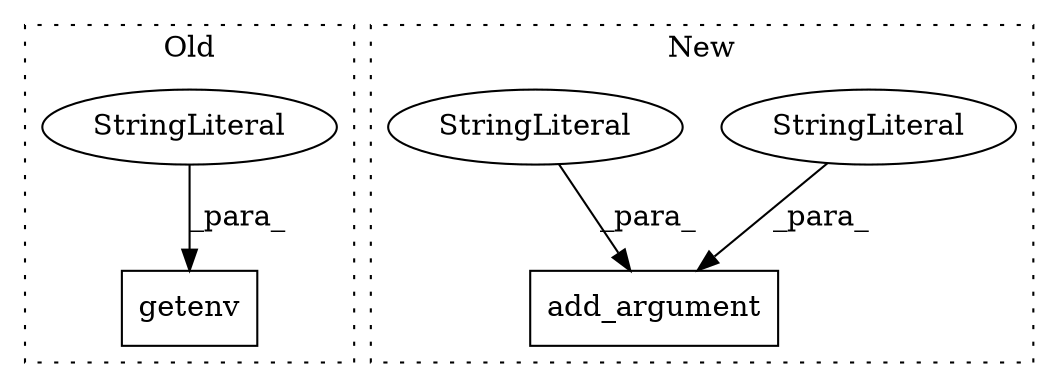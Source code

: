 digraph G {
subgraph cluster0 {
1 [label="getenv" a="32" s="7327,7354" l="7,1" shape="box"];
4 [label="StringLiteral" a="45" s="7334" l="13" shape="ellipse"];
label = "Old";
style="dotted";
}
subgraph cluster1 {
2 [label="add_argument" a="32" s="4681,4721" l="13,1" shape="box"];
3 [label="StringLiteral" a="45" s="4715" l="6" shape="ellipse"];
5 [label="StringLiteral" a="45" s="4694" l="13" shape="ellipse"];
label = "New";
style="dotted";
}
3 -> 2 [label="_para_"];
4 -> 1 [label="_para_"];
5 -> 2 [label="_para_"];
}